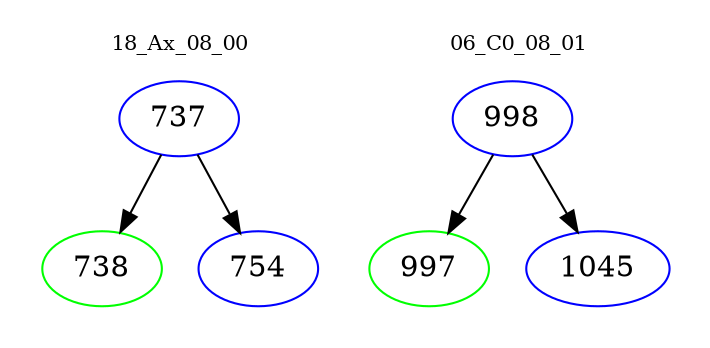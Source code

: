 digraph{
subgraph cluster_0 {
color = white
label = "18_Ax_08_00";
fontsize=10;
T0_737 [label="737", color="blue"]
T0_737 -> T0_738 [color="black"]
T0_738 [label="738", color="green"]
T0_737 -> T0_754 [color="black"]
T0_754 [label="754", color="blue"]
}
subgraph cluster_1 {
color = white
label = "06_C0_08_01";
fontsize=10;
T1_998 [label="998", color="blue"]
T1_998 -> T1_997 [color="black"]
T1_997 [label="997", color="green"]
T1_998 -> T1_1045 [color="black"]
T1_1045 [label="1045", color="blue"]
}
}
